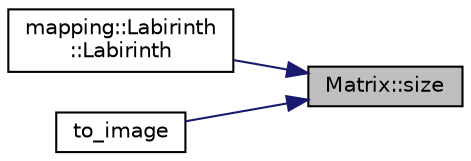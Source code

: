 digraph "Matrix::size"
{
 // LATEX_PDF_SIZE
  edge [fontname="Helvetica",fontsize="10",labelfontname="Helvetica",labelfontsize="10"];
  node [fontname="Helvetica",fontsize="10",shape=record];
  rankdir="RL";
  Node1 [label="Matrix::size",height=0.2,width=0.4,color="black", fillcolor="grey75", style="filled", fontcolor="black",tooltip=" "];
  Node1 -> Node2 [dir="back",color="midnightblue",fontsize="10",style="solid"];
  Node2 [label="mapping::Labirinth\l::Labirinth",height=0.2,width=0.4,color="black", fillcolor="white", style="filled",URL="$classmapping_1_1Labirinth.html#a6e580062b5e572b0de4285423d3fc636",tooltip="Construct a new Labirinth object."];
  Node1 -> Node3 [dir="back",color="midnightblue",fontsize="10",style="solid"];
  Node3 [label="to_image",height=0.2,width=0.4,color="black", fillcolor="white", style="filled",URL="$matrix_8h.html#ab442a2fe9ac0c97808003ce6c970576b",tooltip=" "];
}
